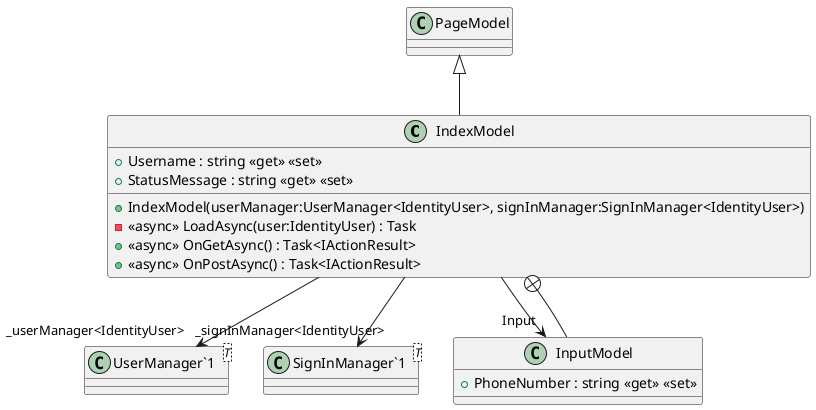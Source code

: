 @startuml
class IndexModel {
    + IndexModel(userManager:UserManager<IdentityUser>, signInManager:SignInManager<IdentityUser>)
    + Username : string <<get>> <<set>>
    + StatusMessage : string <<get>> <<set>>
    - <<async>> LoadAsync(user:IdentityUser) : Task
    + <<async>> OnGetAsync() : Task<IActionResult>
    + <<async>> OnPostAsync() : Task<IActionResult>
}
class "UserManager`1"<T> {
}
class "SignInManager`1"<T> {
}
class InputModel {
    + PhoneNumber : string <<get>> <<set>>
}
PageModel <|-- IndexModel
IndexModel --> "_userManager<IdentityUser>" "UserManager`1"
IndexModel --> "_signInManager<IdentityUser>" "SignInManager`1"
IndexModel --> "Input" InputModel
IndexModel +-- InputModel
@enduml
